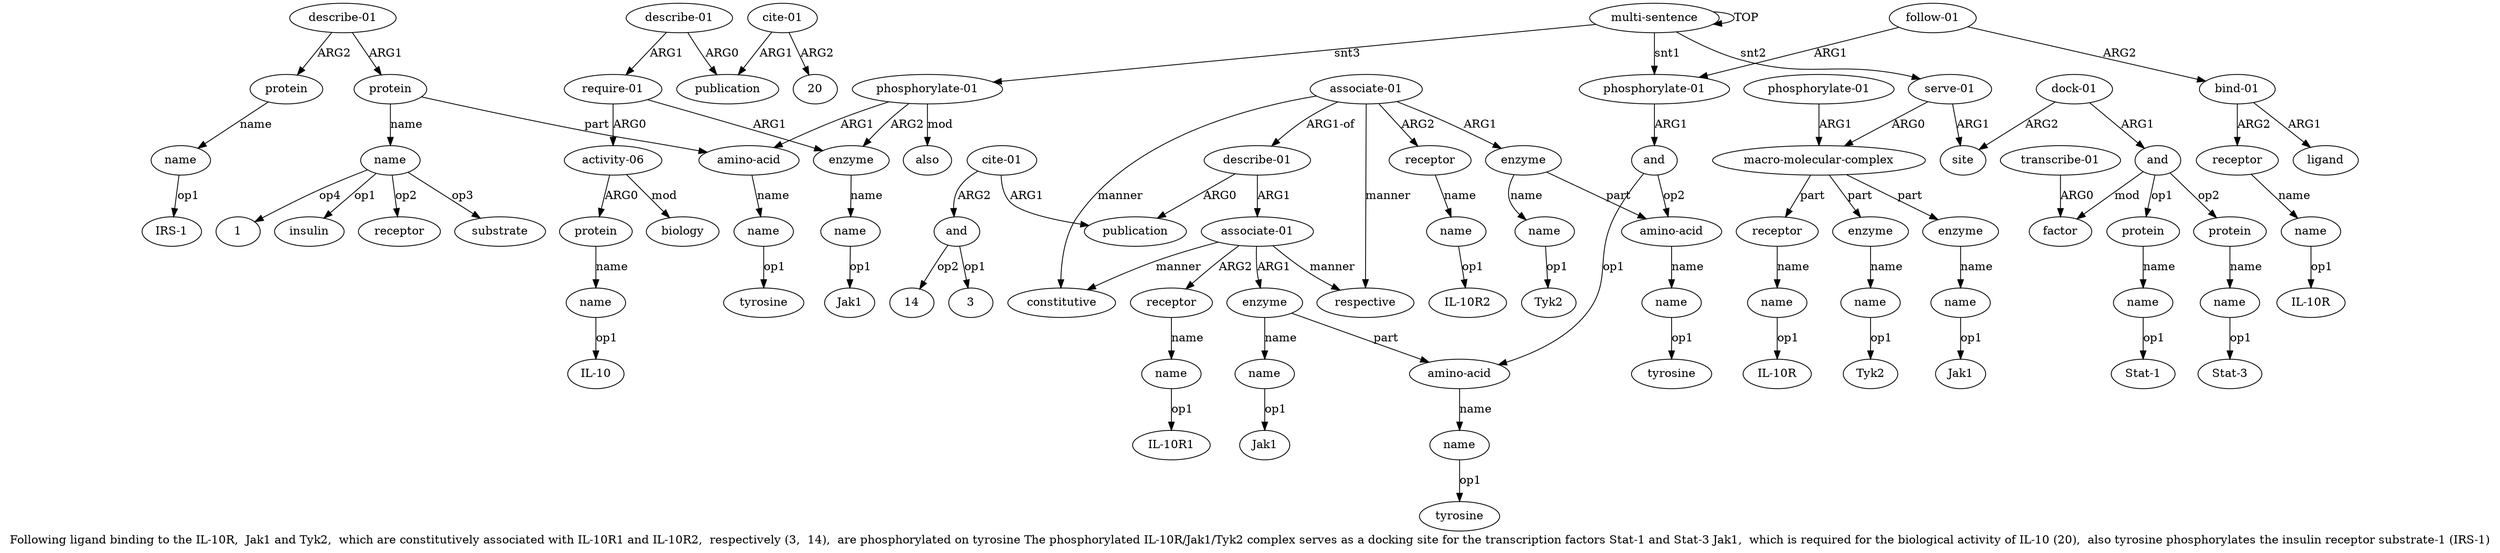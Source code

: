 digraph  {
	graph [label="Following ligand binding to the IL-10R,  Jak1 and Tyk2,  which are constitutively associated with IL-10R1 and IL-10R2,  respectively (\
3,  14),  are phosphorylated on tyrosine The phosphorylated IL-10R/Jak1/Tyk2 complex serves as a docking site for the transcription \
factors Stat-1 and Stat-3 Jak1,  which is required for the biological activity of IL-10 (20),  also tyrosine phosphorylates the \
insulin receptor substrate-1 (IRS-1)"];
	node [label="\N"];
	"a50 1"	 [color=black,
		gold_ind=-1,
		gold_label=1,
		label=1,
		test_ind=-1,
		test_label=1];
	"a9 IL-10R1"	 [color=black,
		gold_ind=-1,
		gold_label="IL-10R1",
		label="IL-10R1",
		test_ind=-1,
		test_label="IL-10R1"];
	"a15 14"	 [color=black,
		gold_ind=-1,
		gold_label=14,
		label=14,
		test_ind=-1,
		test_label=14];
	"a41 Stat-1"	 [color=black,
		gold_ind=-1,
		gold_label="Stat-1",
		label="Stat-1",
		test_ind=-1,
		test_label="Stat-1"];
	a64	 [color=black,
		gold_ind=64,
		gold_label=also,
		label=also,
		test_ind=64,
		test_label=also];
	"a59 IL-10"	 [color=black,
		gold_ind=-1,
		gold_label="IL-10",
		label="IL-10",
		test_ind=-1,
		test_label="IL-10"];
	a60	 [color=black,
		gold_ind=60,
		gold_label=biology,
		label=biology,
		test_ind=60,
		test_label=biology];
	"a15 3"	 [color=black,
		gold_ind=-1,
		gold_label=3,
		label=3,
		test_ind=-1,
		test_label=3];
	a62	 [color=black,
		gold_ind=62,
		gold_label=publication,
		label=publication,
		test_ind=62,
		test_label=publication];
	a63	 [color=black,
		gold_ind=63,
		gold_label="cite-01",
		label="cite-01",
		test_ind=63,
		test_label="cite-01"];
	a63 -> a62 [key=0,
	color=black,
	gold_label=ARG1,
	label=ARG1,
	test_label=ARG1];
"a63 20" [color=black,
	gold_ind=-1,
	gold_label=20,
	label=20,
	test_ind=-1,
	test_label=20];
a63 -> "a63 20" [key=0,
color=black,
gold_label=ARG2,
label=ARG2,
test_label=ARG2];
"a31 IL-10R" [color=black,
gold_ind=-1,
gold_label="IL-10R",
label="IL-10R",
test_ind=-1,
test_label="IL-10R"];
"a43 Stat-3" [color=black,
gold_ind=-1,
gold_label="Stat-3",
label="Stat-3",
test_ind=-1,
test_label="Stat-3"];
"a35 Tyk2" [color=black,
gold_ind=-1,
gold_label=Tyk2,
label=Tyk2,
test_ind=-1,
test_label=Tyk2];
"a53 IRS-1" [color=black,
gold_ind=-1,
gold_label="IRS-1",
label="IRS-1",
test_ind=-1,
test_label="IRS-1"];
"a17 tyrosine" [color=black,
gold_ind=-1,
gold_label=tyrosine,
label=tyrosine,
test_ind=-1,
test_label=tyrosine];
a7 [color=black,
gold_ind=7,
gold_label="associate-01",
label="associate-01",
test_ind=7,
test_label="associate-01"];
a11 [color=black,
gold_ind=11,
gold_label=respective,
label=respective,
test_ind=11,
test_label=respective];
a7 -> a11 [key=0,
color=black,
gold_label=manner,
label=manner,
test_label=manner];
a10 [color=black,
gold_ind=10,
gold_label=constitutive,
label=constitutive,
test_ind=10,
test_label=constitutive];
a7 -> a10 [key=0,
color=black,
gold_label=manner,
label=manner,
test_label=manner];
a5 [color=black,
gold_ind=5,
gold_label=enzyme,
label=enzyme,
test_ind=5,
test_label=enzyme];
a7 -> a5 [key=0,
color=black,
gold_label=ARG1,
label=ARG1,
test_label=ARG1];
a8 [color=black,
gold_ind=8,
gold_label=receptor,
label=receptor,
test_ind=8,
test_label=receptor];
a7 -> a8 [key=0,
color=black,
gold_label=ARG2,
label=ARG2,
test_label=ARG2];
"a55 Jak1" [color=black,
gold_ind=-1,
gold_label=Jak1,
label=Jak1,
test_ind=-1,
test_label=Jak1];
a50 [color=black,
gold_ind=50,
gold_label=name,
label=name,
test_ind=50,
test_label=name];
a50 -> "a50 1" [key=0,
color=black,
gold_label=op4,
label=op4,
test_label=op4];
"a50 insulin" [color=black,
gold_ind=-1,
gold_label=insulin,
label=insulin,
test_ind=-1,
test_label=insulin];
a50 -> "a50 insulin" [key=0,
color=black,
gold_label=op1,
label=op1,
test_label=op1];
"a50 receptor" [color=black,
gold_ind=-1,
gold_label=receptor,
label=receptor,
test_ind=-1,
test_label=receptor];
a50 -> "a50 receptor" [key=0,
color=black,
gold_label=op2,
label=op2,
test_label=op2];
"a50 substrate" [color=black,
gold_ind=-1,
gold_label=substrate,
label=substrate,
test_ind=-1,
test_label=substrate];
a50 -> "a50 substrate" [key=0,
color=black,
gold_label=op3,
label=op3,
test_label=op3];
a51 [color=black,
gold_ind=51,
gold_label="describe-01",
label="describe-01",
test_ind=51,
test_label="describe-01"];
a52 [color=black,
gold_ind=52,
gold_label=protein,
label=protein,
test_ind=52,
test_label=protein];
a51 -> a52 [key=0,
color=black,
gold_label=ARG2,
label=ARG2,
test_label=ARG2];
a49 [color=black,
gold_ind=49,
gold_label=protein,
label=protein,
test_ind=49,
test_label=protein];
a51 -> a49 [key=0,
color=black,
gold_label=ARG1,
label=ARG1,
test_label=ARG1];
"a4 tyrosine" [color=black,
gold_ind=-1,
gold_label=tyrosine,
label=tyrosine,
test_ind=-1,
test_label=tyrosine];
a53 [color=black,
gold_ind=53,
gold_label=name,
label=name,
test_ind=53,
test_label=name];
a53 -> "a53 IRS-1" [key=0,
color=black,
gold_label=op1,
label=op1,
test_label=op1];
a52 -> a53 [key=0,
color=black,
gold_label=name,
label=name,
test_label=name];
a55 [color=black,
gold_ind=55,
gold_label=name,
label=name,
test_ind=55,
test_label=name];
a55 -> "a55 Jak1" [key=0,
color=black,
gold_label=op1,
label=op1,
test_label=op1];
a54 [color=black,
gold_ind=54,
gold_label=enzyme,
label=enzyme,
test_ind=54,
test_label=enzyme];
a54 -> a55 [key=0,
color=black,
gold_label=name,
label=name,
test_label=name];
a57 [color=black,
gold_ind=57,
gold_label="activity-06",
label="activity-06",
test_ind=57,
test_label="activity-06"];
a57 -> a60 [key=0,
color=black,
gold_label=mod,
label=mod,
test_label=mod];
a58 [color=black,
gold_ind=58,
gold_label=protein,
label=protein,
test_ind=58,
test_label=protein];
a57 -> a58 [key=0,
color=black,
gold_label=ARG0,
label=ARG0,
test_label=ARG0];
a56 [color=black,
gold_ind=56,
gold_label="require-01",
label="require-01",
test_ind=56,
test_label="require-01"];
a56 -> a54 [key=0,
color=black,
gold_label=ARG1,
label=ARG1,
test_label=ARG1];
a56 -> a57 [key=0,
color=black,
gold_label=ARG0,
label=ARG0,
test_label=ARG0];
a59 [color=black,
gold_ind=59,
gold_label=name,
label=name,
test_ind=59,
test_label=name];
a59 -> "a59 IL-10" [key=0,
color=black,
gold_label=op1,
label=op1,
test_label=op1];
a58 -> a59 [key=0,
color=black,
gold_label=name,
label=name,
test_label=name];
a33 [color=black,
gold_ind=33,
gold_label=name,
label=name,
test_ind=33,
test_label=name];
"a33 Jak1" [color=black,
gold_ind=-1,
gold_label=Jak1,
label=Jak1,
test_ind=-1,
test_label=Jak1];
a33 -> "a33 Jak1" [key=0,
color=black,
gold_label=op1,
label=op1,
test_label=op1];
a32 [color=black,
gold_ind=32,
gold_label=enzyme,
label=enzyme,
test_ind=32,
test_label=enzyme];
a32 -> a33 [key=0,
color=black,
gold_label=name,
label=name,
test_label=name];
a31 [color=black,
gold_ind=31,
gold_label=name,
label=name,
test_ind=31,
test_label=name];
a31 -> "a31 IL-10R" [key=0,
color=black,
gold_label=op1,
label=op1,
test_label=op1];
a30 [color=black,
gold_ind=30,
gold_label=receptor,
label=receptor,
test_ind=30,
test_label=receptor];
a30 -> a31 [key=0,
color=black,
gold_label=name,
label=name,
test_label=name];
a37 [color=black,
gold_ind=37,
gold_label=site,
label=site,
test_ind=37,
test_label=site];
a36 [color=black,
gold_ind=36,
gold_label="phosphorylate-01",
label="phosphorylate-01",
test_ind=36,
test_label="phosphorylate-01"];
a29 [color=black,
gold_ind=29,
gold_label="macro-molecular-complex",
label="macro-molecular-complex",
test_ind=29,
test_label="macro-molecular-complex"];
a36 -> a29 [key=0,
color=black,
gold_label=ARG1,
label=ARG1,
test_label=ARG1];
a35 [color=black,
gold_ind=35,
gold_label=name,
label=name,
test_ind=35,
test_label=name];
a35 -> "a35 Tyk2" [key=0,
color=black,
gold_label=op1,
label=op1,
test_label=op1];
a34 [color=black,
gold_ind=34,
gold_label=enzyme,
label=enzyme,
test_ind=34,
test_label=enzyme];
a34 -> a35 [key=0,
color=black,
gold_label=name,
label=name,
test_label=name];
a39 [color=black,
gold_ind=39,
gold_label=and,
label=and,
test_ind=39,
test_label=and];
a44 [color=black,
gold_ind=44,
gold_label=factor,
label=factor,
test_ind=44,
test_label=factor];
a39 -> a44 [key=0,
color=black,
gold_label=mod,
label=mod,
test_label=mod];
a42 [color=black,
gold_ind=42,
gold_label=protein,
label=protein,
test_ind=42,
test_label=protein];
a39 -> a42 [key=0,
color=black,
gold_label=op2,
label=op2,
test_label=op2];
a40 [color=black,
gold_ind=40,
gold_label=protein,
label=protein,
test_ind=40,
test_label=protein];
a39 -> a40 [key=0,
color=black,
gold_label=op1,
label=op1,
test_label=op1];
a38 [color=black,
gold_ind=38,
gold_label="dock-01",
label="dock-01",
test_ind=38,
test_label="dock-01"];
a38 -> a37 [key=0,
color=black,
gold_label=ARG2,
label=ARG2,
test_label=ARG2];
a38 -> a39 [key=0,
color=black,
gold_label=ARG1,
label=ARG1,
test_label=ARG1];
a61 [color=black,
gold_ind=61,
gold_label="describe-01",
label="describe-01",
test_ind=61,
test_label="describe-01"];
a61 -> a62 [key=0,
color=black,
gold_label=ARG0,
label=ARG0,
test_label=ARG0];
a61 -> a56 [key=0,
color=black,
gold_label=ARG1,
label=ARG1,
test_label=ARG1];
"a27 IL-10R" [color=black,
gold_ind=-1,
gold_label="IL-10R",
label="IL-10R",
test_ind=-1,
test_label="IL-10R"];
a46 [color=black,
gold_ind=46,
gold_label="phosphorylate-01",
label="phosphorylate-01",
test_ind=46,
test_label="phosphorylate-01"];
a46 -> a64 [key=0,
color=black,
gold_label=mod,
label=mod,
test_label=mod];
a46 -> a54 [key=0,
color=black,
gold_label=ARG2,
label=ARG2,
test_label=ARG2];
a47 [color=black,
gold_ind=47,
gold_label="amino-acid",
label="amino-acid",
test_ind=47,
test_label="amino-acid"];
a46 -> a47 [key=0,
color=black,
gold_label=ARG1,
label=ARG1,
test_label=ARG1];
a48 [color=black,
gold_ind=48,
gold_label=name,
label=name,
test_ind=48,
test_label=name];
a47 -> a48 [key=0,
color=black,
gold_label=name,
label=name,
test_label=name];
a45 [color=black,
gold_ind=45,
gold_label="transcribe-01",
label="transcribe-01",
test_ind=45,
test_label="transcribe-01"];
a45 -> a44 [key=0,
color=black,
gold_label=ARG0,
label=ARG0,
test_label=ARG0];
a43 [color=black,
gold_ind=43,
gold_label=name,
label=name,
test_ind=43,
test_label=name];
a42 -> a43 [key=0,
color=black,
gold_label=name,
label=name,
test_label=name];
a43 -> "a43 Stat-3" [key=0,
color=black,
gold_label=op1,
label=op1,
test_label=op1];
a41 [color=black,
gold_ind=41,
gold_label=name,
label=name,
test_ind=41,
test_label=name];
a40 -> a41 [key=0,
color=black,
gold_label=name,
label=name,
test_label=name];
a41 -> "a41 Stat-1" [key=0,
color=black,
gold_label=op1,
label=op1,
test_label=op1];
"a48 tyrosine" [color=black,
gold_ind=-1,
gold_label=tyrosine,
label=tyrosine,
test_ind=-1,
test_label=tyrosine];
a48 -> "a48 tyrosine" [key=0,
color=black,
gold_label=op1,
label=op1,
test_label=op1];
a49 -> a50 [key=0,
color=black,
gold_label=name,
label=name,
test_label=name];
a49 -> a47 [key=0,
color=black,
gold_label=part,
label=part,
test_label=part];
a20 [color=black,
gold_ind=20,
gold_label="associate-01",
label="associate-01",
test_ind=20,
test_label="associate-01"];
a21 [color=black,
gold_ind=21,
gold_label=receptor,
label=receptor,
test_ind=21,
test_label=receptor];
a20 -> a21 [key=0,
color=black,
gold_label=ARG2,
label=ARG2,
test_label=ARG2];
a20 -> a11 [key=0,
color=black,
gold_label=manner,
label=manner,
test_label=manner];
a20 -> a10 [key=0,
color=black,
gold_label=manner,
label=manner,
test_label=manner];
a12 [color=black,
gold_ind=12,
gold_label="describe-01",
label="describe-01",
test_ind=12,
test_label="describe-01"];
a20 -> a12 [key=0,
color=black,
gold_label="ARG1-of",
label="ARG1-of",
test_label="ARG1-of"];
a18 [color=black,
gold_ind=18,
gold_label=enzyme,
label=enzyme,
test_ind=18,
test_label=enzyme];
a20 -> a18 [key=0,
color=black,
gold_label=ARG1,
label=ARG1,
test_label=ARG1];
a22 [color=black,
gold_ind=22,
gold_label=name,
label=name,
test_ind=22,
test_label=name];
a21 -> a22 [key=0,
color=black,
gold_label=name,
label=name,
test_label=name];
"a22 IL-10R2" [color=black,
gold_ind=-1,
gold_label="IL-10R2",
label="IL-10R2",
test_ind=-1,
test_label="IL-10R2"];
a22 -> "a22 IL-10R2" [key=0,
color=black,
gold_label=op1,
label=op1,
test_label=op1];
a23 [color=black,
gold_ind=23,
gold_label="follow-01",
label="follow-01",
test_ind=23,
test_label="follow-01"];
a24 [color=black,
gold_ind=24,
gold_label="bind-01",
label="bind-01",
test_ind=24,
test_label="bind-01"];
a23 -> a24 [key=0,
color=black,
gold_label=ARG2,
label=ARG2,
test_label=ARG2];
a1 [color=black,
gold_ind=1,
gold_label="phosphorylate-01",
label="phosphorylate-01",
test_ind=1,
test_label="phosphorylate-01"];
a23 -> a1 [key=0,
color=black,
gold_label=ARG1,
label=ARG1,
test_label=ARG1];
a25 [color=black,
gold_ind=25,
gold_label=ligand,
label=ligand,
test_ind=25,
test_label=ligand];
a24 -> a25 [key=0,
color=black,
gold_label=ARG1,
label=ARG1,
test_label=ARG1];
a26 [color=black,
gold_ind=26,
gold_label=receptor,
label=receptor,
test_ind=26,
test_label=receptor];
a24 -> a26 [key=0,
color=black,
gold_label=ARG2,
label=ARG2,
test_label=ARG2];
a27 [color=black,
gold_ind=27,
gold_label=name,
label=name,
test_ind=27,
test_label=name];
a26 -> a27 [key=0,
color=black,
gold_label=name,
label=name,
test_label=name];
a27 -> "a27 IL-10R" [key=0,
color=black,
gold_label=op1,
label=op1,
test_label=op1];
a28 [color=black,
gold_ind=28,
gold_label="serve-01",
label="serve-01",
test_ind=28,
test_label="serve-01"];
a28 -> a37 [key=0,
color=black,
gold_label=ARG1,
label=ARG1,
test_label=ARG1];
a28 -> a29 [key=0,
color=black,
gold_label=ARG0,
label=ARG0,
test_label=ARG0];
a29 -> a32 [key=0,
color=black,
gold_label=part,
label=part,
test_label=part];
a29 -> a30 [key=0,
color=black,
gold_label=part,
label=part,
test_label=part];
a29 -> a34 [key=0,
color=black,
gold_label=part,
label=part,
test_label=part];
a15 [color=black,
gold_ind=15,
gold_label=and,
label=and,
test_ind=15,
test_label=and];
a15 -> "a15 14" [key=0,
color=black,
gold_label=op2,
label=op2,
test_label=op2];
a15 -> "a15 3" [key=0,
color=black,
gold_label=op1,
label=op1,
test_label=op1];
a14 [color=black,
gold_ind=14,
gold_label="cite-01",
label="cite-01",
test_ind=14,
test_label="cite-01"];
a14 -> a15 [key=0,
color=black,
gold_label=ARG2,
label=ARG2,
test_label=ARG2];
a13 [color=black,
gold_ind=13,
gold_label=publication,
label=publication,
test_ind=13,
test_label=publication];
a14 -> a13 [key=0,
color=black,
gold_label=ARG1,
label=ARG1,
test_label=ARG1];
a17 [color=black,
gold_ind=17,
gold_label=name,
label=name,
test_ind=17,
test_label=name];
a17 -> "a17 tyrosine" [key=0,
color=black,
gold_label=op1,
label=op1,
test_label=op1];
a16 [color=black,
gold_ind=16,
gold_label="amino-acid",
label="amino-acid",
test_ind=16,
test_label="amino-acid"];
a16 -> a17 [key=0,
color=black,
gold_label=name,
label=name,
test_label=name];
a12 -> a7 [key=0,
color=black,
gold_label=ARG1,
label=ARG1,
test_label=ARG1];
a12 -> a13 [key=0,
color=black,
gold_label=ARG0,
label=ARG0,
test_label=ARG0];
a19 [color=black,
gold_ind=19,
gold_label=name,
label=name,
test_ind=19,
test_label=name];
"a19 Tyk2" [color=black,
gold_ind=-1,
gold_label=Tyk2,
label=Tyk2,
test_ind=-1,
test_label=Tyk2];
a19 -> "a19 Tyk2" [key=0,
color=black,
gold_label=op1,
label=op1,
test_label=op1];
a18 -> a16 [key=0,
color=black,
gold_label=part,
label=part,
test_label=part];
a18 -> a19 [key=0,
color=black,
gold_label=name,
label=name,
test_label=name];
a2 [color=black,
gold_ind=2,
gold_label=and,
label=and,
test_ind=2,
test_label=and];
a1 -> a2 [key=0,
color=black,
gold_label=ARG1,
label=ARG1,
test_label=ARG1];
a0 [color=black,
gold_ind=0,
gold_label="multi-sentence",
label="multi-sentence",
test_ind=0,
test_label="multi-sentence"];
a0 -> a46 [key=0,
color=black,
gold_label=snt3,
label=snt3,
test_label=snt3];
a0 -> a28 [key=0,
color=black,
gold_label=snt2,
label=snt2,
test_label=snt2];
a0 -> a1 [key=0,
color=black,
gold_label=snt1,
label=snt1,
test_label=snt1];
a0 -> a0 [key=0,
color=black,
gold_label=TOP,
label=TOP,
test_label=TOP];
a3 [color=black,
gold_ind=3,
gold_label="amino-acid",
label="amino-acid",
test_ind=3,
test_label="amino-acid"];
a4 [color=black,
gold_ind=4,
gold_label=name,
label=name,
test_ind=4,
test_label=name];
a3 -> a4 [key=0,
color=black,
gold_label=name,
label=name,
test_label=name];
a2 -> a16 [key=0,
color=black,
gold_label=op2,
label=op2,
test_label=op2];
a2 -> a3 [key=0,
color=black,
gold_label=op1,
label=op1,
test_label=op1];
a5 -> a3 [key=0,
color=black,
gold_label=part,
label=part,
test_label=part];
a6 [color=black,
gold_ind=6,
gold_label=name,
label=name,
test_ind=6,
test_label=name];
a5 -> a6 [key=0,
color=black,
gold_label=name,
label=name,
test_label=name];
a4 -> "a4 tyrosine" [key=0,
color=black,
gold_label=op1,
label=op1,
test_label=op1];
"a6 Jak1" [color=black,
gold_ind=-1,
gold_label=Jak1,
label=Jak1,
test_ind=-1,
test_label=Jak1];
a6 -> "a6 Jak1" [key=0,
color=black,
gold_label=op1,
label=op1,
test_label=op1];
a9 [color=black,
gold_ind=9,
gold_label=name,
label=name,
test_ind=9,
test_label=name];
a9 -> "a9 IL-10R1" [key=0,
color=black,
gold_label=op1,
label=op1,
test_label=op1];
a8 -> a9 [key=0,
color=black,
gold_label=name,
label=name,
test_label=name];
}
